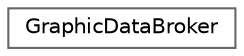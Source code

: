 digraph "クラス階層図"
{
 // LATEX_PDF_SIZE
  bgcolor="transparent";
  edge [fontname=Helvetica,fontsize=10,labelfontname=Helvetica,labelfontsize=10];
  node [fontname=Helvetica,fontsize=10,shape=box,height=0.2,width=0.4];
  rankdir="LR";
  Node0 [id="Node000000",label="GraphicDataBroker",height=0.2,width=0.4,color="grey40", fillcolor="white", style="filled",URL="$struct_graphic_data_broker.html",tooltip="画像表示部と，データ処理部を結びつける仲介人クラス"];
}
